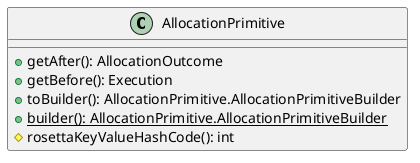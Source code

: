@startuml

    class AllocationPrimitive [[AllocationPrimitive.html]] {
        +getAfter(): AllocationOutcome
        +getBefore(): Execution
        +toBuilder(): AllocationPrimitive.AllocationPrimitiveBuilder
        {static} +builder(): AllocationPrimitive.AllocationPrimitiveBuilder
        #rosettaKeyValueHashCode(): int
    }

@enduml

